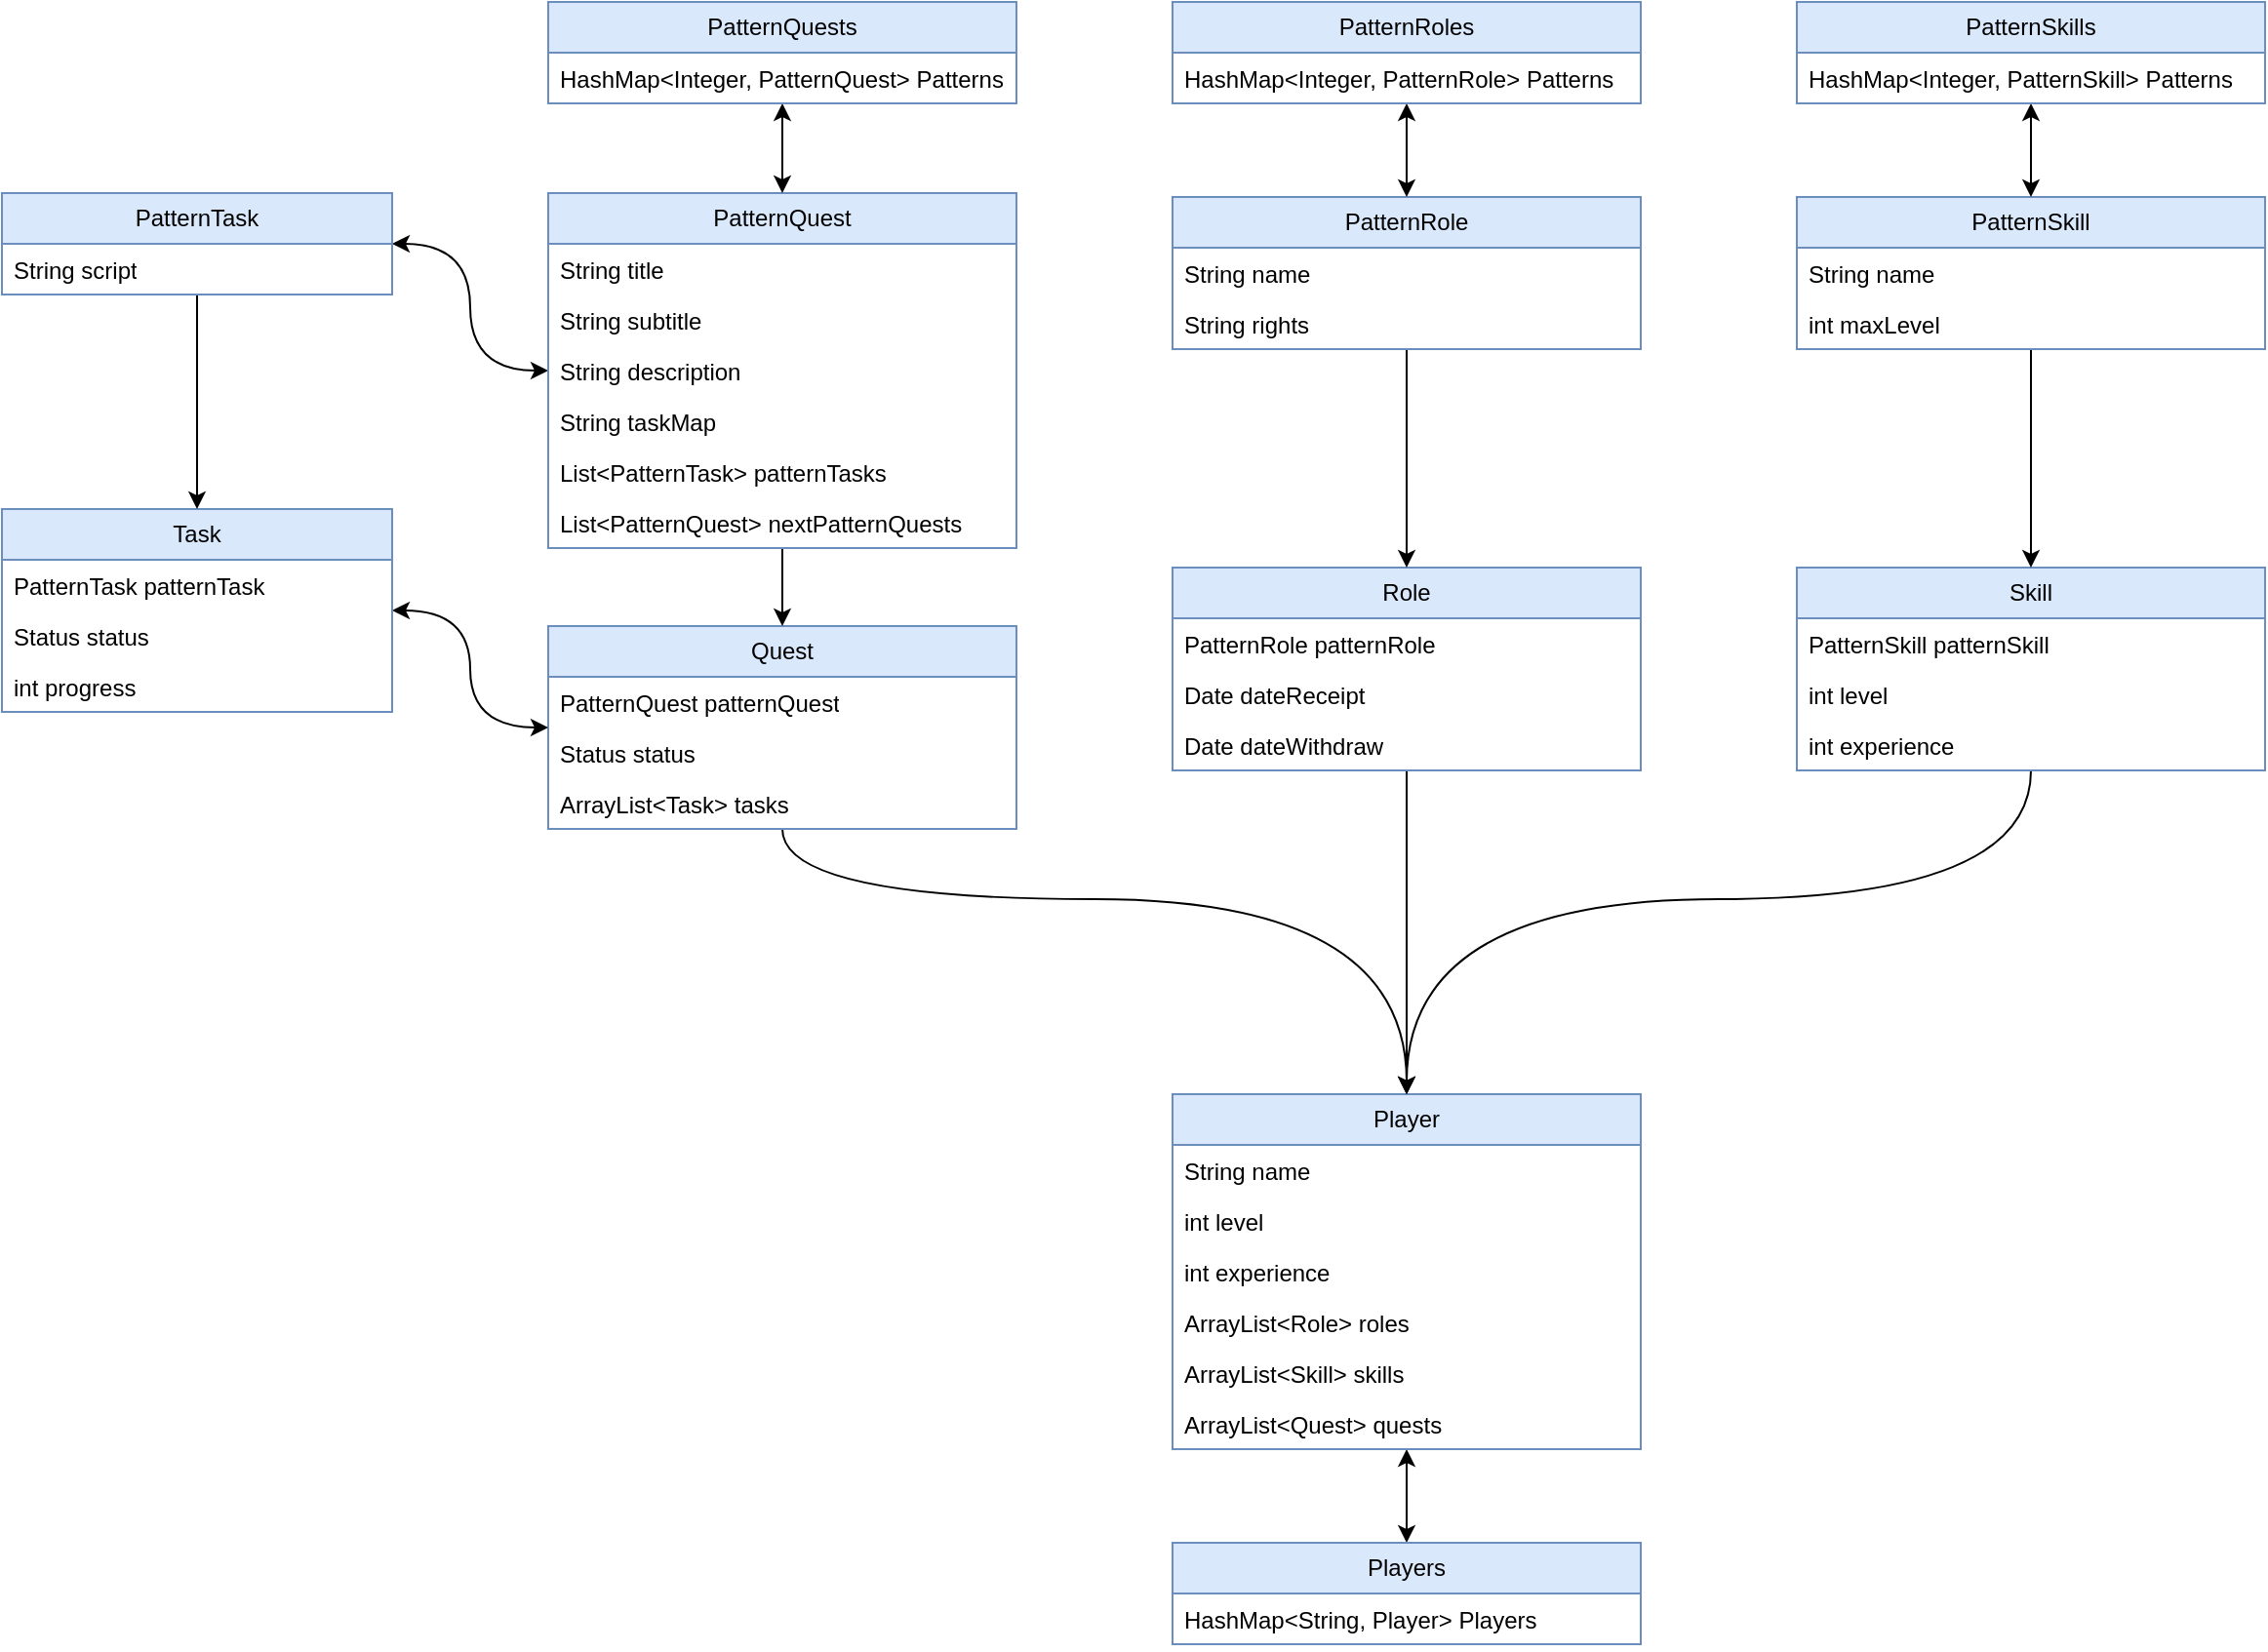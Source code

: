 <mxfile version="21.6.6" type="github">
  <diagram name="Страница 1" id="YZYNWrQDrumttScUdalN">
    <mxGraphModel dx="1336" dy="767" grid="1" gridSize="10" guides="1" tooltips="1" connect="1" arrows="1" fold="1" page="1" pageScale="1" pageWidth="1600" pageHeight="1600" math="0" shadow="0">
      <root>
        <mxCell id="0" />
        <mxCell id="1" parent="0" />
        <mxCell id="3Yvs-hp5Ylo1N9eGjule-28" style="edgeStyle=orthogonalEdgeStyle;rounded=0;orthogonalLoop=1;jettySize=auto;html=1;startArrow=classic;startFill=1;" edge="1" parent="1" source="d2rY5AYeO_bZi_sFtGb2-5" target="3Yvs-hp5Ylo1N9eGjule-25">
          <mxGeometry relative="1" as="geometry" />
        </mxCell>
        <mxCell id="d2rY5AYeO_bZi_sFtGb2-5" value="Player" style="swimlane;fontStyle=0;childLayout=stackLayout;horizontal=1;startSize=26;horizontalStack=0;resizeParent=1;resizeParentMax=0;resizeLast=0;collapsible=1;marginBottom=0;whiteSpace=wrap;html=1;fillColor=#dae8fc;strokeColor=#6c8ebf;" parent="1" vertex="1">
          <mxGeometry x="640" y="840" width="240" height="182" as="geometry" />
        </mxCell>
        <mxCell id="d2rY5AYeO_bZi_sFtGb2-6" value="String name" style="text;strokeColor=none;fillColor=none;align=left;verticalAlign=top;spacingLeft=4;spacingRight=4;overflow=hidden;rotatable=0;points=[[0,0.5],[1,0.5]];portConstraint=eastwest;whiteSpace=wrap;html=1;" parent="d2rY5AYeO_bZi_sFtGb2-5" vertex="1">
          <mxGeometry y="26" width="240" height="26" as="geometry" />
        </mxCell>
        <mxCell id="d2rY5AYeO_bZi_sFtGb2-11" value="int level" style="text;strokeColor=none;fillColor=none;align=left;verticalAlign=top;spacingLeft=4;spacingRight=4;overflow=hidden;rotatable=0;points=[[0,0.5],[1,0.5]];portConstraint=eastwest;whiteSpace=wrap;html=1;" parent="d2rY5AYeO_bZi_sFtGb2-5" vertex="1">
          <mxGeometry y="52" width="240" height="26" as="geometry" />
        </mxCell>
        <mxCell id="d2rY5AYeO_bZi_sFtGb2-9" value="int&amp;nbsp;experience" style="text;strokeColor=none;fillColor=none;align=left;verticalAlign=top;spacingLeft=4;spacingRight=4;overflow=hidden;rotatable=0;points=[[0,0.5],[1,0.5]];portConstraint=eastwest;whiteSpace=wrap;html=1;" parent="d2rY5AYeO_bZi_sFtGb2-5" vertex="1">
          <mxGeometry y="78" width="240" height="26" as="geometry" />
        </mxCell>
        <mxCell id="d2rY5AYeO_bZi_sFtGb2-7" value="ArrayList&amp;lt;Role&amp;gt; roles" style="text;strokeColor=none;fillColor=none;align=left;verticalAlign=top;spacingLeft=4;spacingRight=4;overflow=hidden;rotatable=0;points=[[0,0.5],[1,0.5]];portConstraint=eastwest;whiteSpace=wrap;html=1;" parent="d2rY5AYeO_bZi_sFtGb2-5" vertex="1">
          <mxGeometry y="104" width="240" height="26" as="geometry" />
        </mxCell>
        <mxCell id="d2rY5AYeO_bZi_sFtGb2-8" value="ArrayList&amp;lt;Skill&amp;gt; skills" style="text;strokeColor=none;fillColor=none;align=left;verticalAlign=top;spacingLeft=4;spacingRight=4;overflow=hidden;rotatable=0;points=[[0,0.5],[1,0.5]];portConstraint=eastwest;whiteSpace=wrap;html=1;" parent="d2rY5AYeO_bZi_sFtGb2-5" vertex="1">
          <mxGeometry y="130" width="240" height="26" as="geometry" />
        </mxCell>
        <mxCell id="d2rY5AYeO_bZi_sFtGb2-10" value="ArrayList&amp;lt;Quest&amp;gt; quests" style="text;strokeColor=none;fillColor=none;align=left;verticalAlign=top;spacingLeft=4;spacingRight=4;overflow=hidden;rotatable=0;points=[[0,0.5],[1,0.5]];portConstraint=eastwest;whiteSpace=wrap;html=1;" parent="d2rY5AYeO_bZi_sFtGb2-5" vertex="1">
          <mxGeometry y="156" width="240" height="26" as="geometry" />
        </mxCell>
        <mxCell id="3Yvs-hp5Ylo1N9eGjule-4" style="edgeStyle=orthogonalEdgeStyle;rounded=0;orthogonalLoop=1;jettySize=auto;html=1;" edge="1" parent="1" source="d2rY5AYeO_bZi_sFtGb2-14" target="d2rY5AYeO_bZi_sFtGb2-5">
          <mxGeometry relative="1" as="geometry" />
        </mxCell>
        <mxCell id="d2rY5AYeO_bZi_sFtGb2-14" value="Role" style="swimlane;fontStyle=0;childLayout=stackLayout;horizontal=1;startSize=26;horizontalStack=0;resizeParent=1;resizeParentMax=0;resizeLast=0;collapsible=1;marginBottom=0;whiteSpace=wrap;html=1;fillColor=#dae8fc;strokeColor=#6c8ebf;" parent="1" vertex="1">
          <mxGeometry x="640" y="570" width="240" height="104" as="geometry" />
        </mxCell>
        <mxCell id="d2rY5AYeO_bZi_sFtGb2-15" value="PatternRole patternRole" style="text;strokeColor=none;fillColor=none;align=left;verticalAlign=top;spacingLeft=4;spacingRight=4;overflow=hidden;rotatable=0;points=[[0,0.5],[1,0.5]];portConstraint=eastwest;whiteSpace=wrap;html=1;" parent="d2rY5AYeO_bZi_sFtGb2-14" vertex="1">
          <mxGeometry y="26" width="240" height="26" as="geometry" />
        </mxCell>
        <mxCell id="d2rY5AYeO_bZi_sFtGb2-16" value="Date&amp;nbsp;dateReceipt" style="text;strokeColor=none;fillColor=none;align=left;verticalAlign=top;spacingLeft=4;spacingRight=4;overflow=hidden;rotatable=0;points=[[0,0.5],[1,0.5]];portConstraint=eastwest;whiteSpace=wrap;html=1;" parent="d2rY5AYeO_bZi_sFtGb2-14" vertex="1">
          <mxGeometry y="52" width="240" height="26" as="geometry" />
        </mxCell>
        <mxCell id="d2rY5AYeO_bZi_sFtGb2-17" value="Date&amp;nbsp;dateWithdraw" style="text;strokeColor=none;fillColor=none;align=left;verticalAlign=top;spacingLeft=4;spacingRight=4;overflow=hidden;rotatable=0;points=[[0,0.5],[1,0.5]];portConstraint=eastwest;whiteSpace=wrap;html=1;" parent="d2rY5AYeO_bZi_sFtGb2-14" vertex="1">
          <mxGeometry y="78" width="240" height="26" as="geometry" />
        </mxCell>
        <mxCell id="3Yvs-hp5Ylo1N9eGjule-5" style="edgeStyle=orthogonalEdgeStyle;orthogonalLoop=1;jettySize=auto;html=1;curved=1;" edge="1" parent="1" source="d2rY5AYeO_bZi_sFtGb2-28" target="d2rY5AYeO_bZi_sFtGb2-5">
          <mxGeometry relative="1" as="geometry">
            <Array as="points">
              <mxPoint x="440" y="740" />
              <mxPoint x="760" y="740" />
            </Array>
          </mxGeometry>
        </mxCell>
        <mxCell id="d2rY5AYeO_bZi_sFtGb2-28" value="Quest" style="swimlane;fontStyle=0;childLayout=stackLayout;horizontal=1;startSize=26;horizontalStack=0;resizeParent=1;resizeParentMax=0;resizeLast=0;collapsible=1;marginBottom=0;whiteSpace=wrap;html=1;fillColor=#dae8fc;strokeColor=#6c8ebf;" parent="1" vertex="1">
          <mxGeometry x="320" y="600" width="240" height="104" as="geometry" />
        </mxCell>
        <mxCell id="d2rY5AYeO_bZi_sFtGb2-35" value="PatternQuest patternQuest" style="text;strokeColor=none;fillColor=none;align=left;verticalAlign=top;spacingLeft=4;spacingRight=4;overflow=hidden;rotatable=0;points=[[0,0.5],[1,0.5]];portConstraint=eastwest;whiteSpace=wrap;html=1;" parent="d2rY5AYeO_bZi_sFtGb2-28" vertex="1">
          <mxGeometry y="26" width="240" height="26" as="geometry" />
        </mxCell>
        <mxCell id="d2rY5AYeO_bZi_sFtGb2-32" value="Status status" style="text;strokeColor=none;fillColor=none;align=left;verticalAlign=top;spacingLeft=4;spacingRight=4;overflow=hidden;rotatable=0;points=[[0,0.5],[1,0.5]];portConstraint=eastwest;whiteSpace=wrap;html=1;" parent="d2rY5AYeO_bZi_sFtGb2-28" vertex="1">
          <mxGeometry y="52" width="240" height="26" as="geometry" />
        </mxCell>
        <mxCell id="d2rY5AYeO_bZi_sFtGb2-29" value="ArrayList&amp;lt;Task&amp;gt; tasks" style="text;strokeColor=none;fillColor=none;align=left;verticalAlign=top;spacingLeft=4;spacingRight=4;overflow=hidden;rotatable=0;points=[[0,0.5],[1,0.5]];portConstraint=eastwest;whiteSpace=wrap;html=1;" parent="d2rY5AYeO_bZi_sFtGb2-28" vertex="1">
          <mxGeometry y="78" width="240" height="26" as="geometry" />
        </mxCell>
        <mxCell id="d2rY5AYeO_bZi_sFtGb2-129" style="edgeStyle=orthogonalEdgeStyle;orthogonalLoop=1;jettySize=auto;html=1;curved=1;startArrow=classic;startFill=1;" parent="1" source="d2rY5AYeO_bZi_sFtGb2-36" target="d2rY5AYeO_bZi_sFtGb2-28" edge="1">
          <mxGeometry relative="1" as="geometry" />
        </mxCell>
        <mxCell id="d2rY5AYeO_bZi_sFtGb2-36" value="Task" style="swimlane;fontStyle=0;childLayout=stackLayout;horizontal=1;startSize=26;horizontalStack=0;resizeParent=1;resizeParentMax=0;resizeLast=0;collapsible=1;marginBottom=0;whiteSpace=wrap;html=1;fillColor=#dae8fc;strokeColor=#6c8ebf;" parent="1" vertex="1">
          <mxGeometry x="40" y="540" width="200" height="104" as="geometry" />
        </mxCell>
        <mxCell id="d2rY5AYeO_bZi_sFtGb2-130" value="PatternTask patternTask" style="text;strokeColor=none;fillColor=none;align=left;verticalAlign=top;spacingLeft=4;spacingRight=4;overflow=hidden;rotatable=0;points=[[0,0.5],[1,0.5]];portConstraint=eastwest;whiteSpace=wrap;html=1;" parent="d2rY5AYeO_bZi_sFtGb2-36" vertex="1">
          <mxGeometry y="26" width="200" height="26" as="geometry" />
        </mxCell>
        <mxCell id="d2rY5AYeO_bZi_sFtGb2-41" value="Status status" style="text;strokeColor=none;fillColor=none;align=left;verticalAlign=top;spacingLeft=4;spacingRight=4;overflow=hidden;rotatable=0;points=[[0,0.5],[1,0.5]];portConstraint=eastwest;whiteSpace=wrap;html=1;" parent="d2rY5AYeO_bZi_sFtGb2-36" vertex="1">
          <mxGeometry y="52" width="200" height="26" as="geometry" />
        </mxCell>
        <mxCell id="d2rY5AYeO_bZi_sFtGb2-37" value="int progress" style="text;strokeColor=none;fillColor=none;align=left;verticalAlign=top;spacingLeft=4;spacingRight=4;overflow=hidden;rotatable=0;points=[[0,0.5],[1,0.5]];portConstraint=eastwest;whiteSpace=wrap;html=1;" parent="d2rY5AYeO_bZi_sFtGb2-36" vertex="1">
          <mxGeometry y="78" width="200" height="26" as="geometry" />
        </mxCell>
        <mxCell id="3Yvs-hp5Ylo1N9eGjule-3" style="edgeStyle=orthogonalEdgeStyle;orthogonalLoop=1;jettySize=auto;html=1;curved=1;" edge="1" parent="1" source="d2rY5AYeO_bZi_sFtGb2-56" target="d2rY5AYeO_bZi_sFtGb2-5">
          <mxGeometry relative="1" as="geometry">
            <Array as="points">
              <mxPoint x="1080" y="740" />
              <mxPoint x="760" y="740" />
            </Array>
          </mxGeometry>
        </mxCell>
        <mxCell id="d2rY5AYeO_bZi_sFtGb2-56" value="Skill" style="swimlane;fontStyle=0;childLayout=stackLayout;horizontal=1;startSize=26;horizontalStack=0;resizeParent=1;resizeParentMax=0;resizeLast=0;collapsible=1;marginBottom=0;whiteSpace=wrap;html=1;fillColor=#dae8fc;strokeColor=#6c8ebf;" parent="1" vertex="1">
          <mxGeometry x="960" y="570" width="240" height="104" as="geometry">
            <mxRectangle x="520" y="40" width="60" height="30" as="alternateBounds" />
          </mxGeometry>
        </mxCell>
        <mxCell id="d2rY5AYeO_bZi_sFtGb2-57" value="PatternSkill patternSkill" style="text;strokeColor=none;fillColor=none;align=left;verticalAlign=top;spacingLeft=4;spacingRight=4;overflow=hidden;rotatable=0;points=[[0,0.5],[1,0.5]];portConstraint=eastwest;whiteSpace=wrap;html=1;" parent="d2rY5AYeO_bZi_sFtGb2-56" vertex="1">
          <mxGeometry y="26" width="240" height="26" as="geometry" />
        </mxCell>
        <mxCell id="d2rY5AYeO_bZi_sFtGb2-58" value="int level" style="text;strokeColor=none;fillColor=none;align=left;verticalAlign=top;spacingLeft=4;spacingRight=4;overflow=hidden;rotatable=0;points=[[0,0.5],[1,0.5]];portConstraint=eastwest;whiteSpace=wrap;html=1;" parent="d2rY5AYeO_bZi_sFtGb2-56" vertex="1">
          <mxGeometry y="52" width="240" height="26" as="geometry" />
        </mxCell>
        <mxCell id="d2rY5AYeO_bZi_sFtGb2-59" value="int&amp;nbsp;experience" style="text;strokeColor=none;fillColor=none;align=left;verticalAlign=top;spacingLeft=4;spacingRight=4;overflow=hidden;rotatable=0;points=[[0,0.5],[1,0.5]];portConstraint=eastwest;whiteSpace=wrap;html=1;" parent="d2rY5AYeO_bZi_sFtGb2-56" vertex="1">
          <mxGeometry y="78" width="240" height="26" as="geometry" />
        </mxCell>
        <mxCell id="d2rY5AYeO_bZi_sFtGb2-96" style="edgeStyle=orthogonalEdgeStyle;rounded=0;orthogonalLoop=1;jettySize=auto;html=1;" parent="1" source="d2rY5AYeO_bZi_sFtGb2-80" target="d2rY5AYeO_bZi_sFtGb2-36" edge="1">
          <mxGeometry relative="1" as="geometry" />
        </mxCell>
        <mxCell id="3Yvs-hp5Ylo1N9eGjule-2" style="edgeStyle=orthogonalEdgeStyle;orthogonalLoop=1;jettySize=auto;html=1;curved=1;startArrow=classic;startFill=1;" edge="1" parent="1" source="d2rY5AYeO_bZi_sFtGb2-80" target="d2rY5AYeO_bZi_sFtGb2-97">
          <mxGeometry relative="1" as="geometry" />
        </mxCell>
        <mxCell id="d2rY5AYeO_bZi_sFtGb2-80" value="PatternTask" style="swimlane;fontStyle=0;childLayout=stackLayout;horizontal=1;startSize=26;horizontalStack=0;resizeParent=1;resizeParentMax=0;resizeLast=0;collapsible=1;marginBottom=0;whiteSpace=wrap;html=1;fillColor=#dae8fc;strokeColor=#6c8ebf;" parent="1" vertex="1">
          <mxGeometry x="40" y="378" width="200" height="52" as="geometry" />
        </mxCell>
        <mxCell id="d2rY5AYeO_bZi_sFtGb2-81" value="String script" style="text;strokeColor=none;fillColor=none;align=left;verticalAlign=top;spacingLeft=4;spacingRight=4;overflow=hidden;rotatable=0;points=[[0,0.5],[1,0.5]];portConstraint=eastwest;whiteSpace=wrap;html=1;" parent="d2rY5AYeO_bZi_sFtGb2-80" vertex="1">
          <mxGeometry y="26" width="200" height="26" as="geometry" />
        </mxCell>
        <mxCell id="d2rY5AYeO_bZi_sFtGb2-104" style="edgeStyle=orthogonalEdgeStyle;rounded=0;orthogonalLoop=1;jettySize=auto;html=1;" parent="1" source="d2rY5AYeO_bZi_sFtGb2-90" target="d2rY5AYeO_bZi_sFtGb2-14" edge="1">
          <mxGeometry relative="1" as="geometry" />
        </mxCell>
        <mxCell id="d2rY5AYeO_bZi_sFtGb2-90" value="PatternRole" style="swimlane;fontStyle=0;childLayout=stackLayout;horizontal=1;startSize=26;horizontalStack=0;resizeParent=1;resizeParentMax=0;resizeLast=0;collapsible=1;marginBottom=0;whiteSpace=wrap;html=1;fillColor=#dae8fc;strokeColor=#6c8ebf;" parent="1" vertex="1">
          <mxGeometry x="640" y="380" width="240" height="78" as="geometry" />
        </mxCell>
        <mxCell id="d2rY5AYeO_bZi_sFtGb2-91" value="String name" style="text;strokeColor=none;fillColor=none;align=left;verticalAlign=top;spacingLeft=4;spacingRight=4;overflow=hidden;rotatable=0;points=[[0,0.5],[1,0.5]];portConstraint=eastwest;whiteSpace=wrap;html=1;" parent="d2rY5AYeO_bZi_sFtGb2-90" vertex="1">
          <mxGeometry y="26" width="240" height="26" as="geometry" />
        </mxCell>
        <mxCell id="d2rY5AYeO_bZi_sFtGb2-94" value="String rights" style="text;strokeColor=none;fillColor=none;align=left;verticalAlign=top;spacingLeft=4;spacingRight=4;overflow=hidden;rotatable=0;points=[[0,0.5],[1,0.5]];portConstraint=eastwest;whiteSpace=wrap;html=1;" parent="d2rY5AYeO_bZi_sFtGb2-90" vertex="1">
          <mxGeometry y="52" width="240" height="26" as="geometry" />
        </mxCell>
        <mxCell id="d2rY5AYeO_bZi_sFtGb2-102" style="edgeStyle=orthogonalEdgeStyle;rounded=0;orthogonalLoop=1;jettySize=auto;html=1;" parent="1" source="d2rY5AYeO_bZi_sFtGb2-97" target="d2rY5AYeO_bZi_sFtGb2-28" edge="1">
          <mxGeometry relative="1" as="geometry" />
        </mxCell>
        <mxCell id="d2rY5AYeO_bZi_sFtGb2-97" value="PatternQuest" style="swimlane;fontStyle=0;childLayout=stackLayout;horizontal=1;startSize=26;horizontalStack=0;resizeParent=1;resizeParentMax=0;resizeLast=0;collapsible=1;marginBottom=0;whiteSpace=wrap;html=1;fillColor=#dae8fc;strokeColor=#6c8ebf;" parent="1" vertex="1">
          <mxGeometry x="320" y="378" width="240" height="182" as="geometry" />
        </mxCell>
        <mxCell id="d2rY5AYeO_bZi_sFtGb2-98" value="String title" style="text;strokeColor=none;fillColor=none;align=left;verticalAlign=top;spacingLeft=4;spacingRight=4;overflow=hidden;rotatable=0;points=[[0,0.5],[1,0.5]];portConstraint=eastwest;whiteSpace=wrap;html=1;" parent="d2rY5AYeO_bZi_sFtGb2-97" vertex="1">
          <mxGeometry y="26" width="240" height="26" as="geometry" />
        </mxCell>
        <mxCell id="d2rY5AYeO_bZi_sFtGb2-99" value="String subtitle" style="text;strokeColor=none;fillColor=none;align=left;verticalAlign=top;spacingLeft=4;spacingRight=4;overflow=hidden;rotatable=0;points=[[0,0.5],[1,0.5]];portConstraint=eastwest;whiteSpace=wrap;html=1;" parent="d2rY5AYeO_bZi_sFtGb2-97" vertex="1">
          <mxGeometry y="52" width="240" height="26" as="geometry" />
        </mxCell>
        <mxCell id="d2rY5AYeO_bZi_sFtGb2-100" value="String&amp;nbsp;description" style="text;strokeColor=none;fillColor=none;align=left;verticalAlign=top;spacingLeft=4;spacingRight=4;overflow=hidden;rotatable=0;points=[[0,0.5],[1,0.5]];portConstraint=eastwest;whiteSpace=wrap;html=1;" parent="d2rY5AYeO_bZi_sFtGb2-97" vertex="1">
          <mxGeometry y="78" width="240" height="26" as="geometry" />
        </mxCell>
        <mxCell id="d2rY5AYeO_bZi_sFtGb2-101" value="String taskMap" style="text;strokeColor=none;fillColor=none;align=left;verticalAlign=top;spacingLeft=4;spacingRight=4;overflow=hidden;rotatable=0;points=[[0,0.5],[1,0.5]];portConstraint=eastwest;whiteSpace=wrap;html=1;" parent="d2rY5AYeO_bZi_sFtGb2-97" vertex="1">
          <mxGeometry y="104" width="240" height="26" as="geometry" />
        </mxCell>
        <mxCell id="d2rY5AYeO_bZi_sFtGb2-150" value="List&amp;lt;PatternTask&amp;gt; patternTasks" style="text;strokeColor=none;fillColor=none;align=left;verticalAlign=top;spacingLeft=4;spacingRight=4;overflow=hidden;rotatable=0;points=[[0,0.5],[1,0.5]];portConstraint=eastwest;whiteSpace=wrap;html=1;" parent="d2rY5AYeO_bZi_sFtGb2-97" vertex="1">
          <mxGeometry y="130" width="240" height="26" as="geometry" />
        </mxCell>
        <mxCell id="d2rY5AYeO_bZi_sFtGb2-151" value="List&amp;lt;PatternQuest&amp;gt; nextPatternQuests" style="text;strokeColor=none;fillColor=none;align=left;verticalAlign=top;spacingLeft=4;spacingRight=4;overflow=hidden;rotatable=0;points=[[0,0.5],[1,0.5]];portConstraint=eastwest;whiteSpace=wrap;html=1;" parent="d2rY5AYeO_bZi_sFtGb2-97" vertex="1">
          <mxGeometry y="156" width="240" height="26" as="geometry" />
        </mxCell>
        <mxCell id="d2rY5AYeO_bZi_sFtGb2-159" style="edgeStyle=orthogonalEdgeStyle;rounded=0;orthogonalLoop=1;jettySize=auto;html=1;" parent="1" source="d2rY5AYeO_bZi_sFtGb2-141" target="d2rY5AYeO_bZi_sFtGb2-56" edge="1">
          <mxGeometry relative="1" as="geometry" />
        </mxCell>
        <mxCell id="d2rY5AYeO_bZi_sFtGb2-141" value="PatternSkill" style="swimlane;fontStyle=0;childLayout=stackLayout;horizontal=1;startSize=26;horizontalStack=0;resizeParent=1;resizeParentMax=0;resizeLast=0;collapsible=1;marginBottom=0;whiteSpace=wrap;html=1;fillColor=#dae8fc;strokeColor=#6c8ebf;" parent="1" vertex="1">
          <mxGeometry x="960" y="380" width="240" height="78" as="geometry">
            <mxRectangle x="520" y="40" width="60" height="30" as="alternateBounds" />
          </mxGeometry>
        </mxCell>
        <mxCell id="d2rY5AYeO_bZi_sFtGb2-142" value="String name" style="text;strokeColor=none;fillColor=none;align=left;verticalAlign=top;spacingLeft=4;spacingRight=4;overflow=hidden;rotatable=0;points=[[0,0.5],[1,0.5]];portConstraint=eastwest;whiteSpace=wrap;html=1;" parent="d2rY5AYeO_bZi_sFtGb2-141" vertex="1">
          <mxGeometry y="26" width="240" height="26" as="geometry" />
        </mxCell>
        <mxCell id="d2rY5AYeO_bZi_sFtGb2-143" value="int maxLevel" style="text;strokeColor=none;fillColor=none;align=left;verticalAlign=top;spacingLeft=4;spacingRight=4;overflow=hidden;rotatable=0;points=[[0,0.5],[1,0.5]];portConstraint=eastwest;whiteSpace=wrap;html=1;" parent="d2rY5AYeO_bZi_sFtGb2-141" vertex="1">
          <mxGeometry y="52" width="240" height="26" as="geometry" />
        </mxCell>
        <mxCell id="3Yvs-hp5Ylo1N9eGjule-16" style="edgeStyle=orthogonalEdgeStyle;rounded=0;orthogonalLoop=1;jettySize=auto;html=1;startArrow=classic;startFill=1;" edge="1" parent="1" source="3Yvs-hp5Ylo1N9eGjule-14" target="d2rY5AYeO_bZi_sFtGb2-97">
          <mxGeometry relative="1" as="geometry" />
        </mxCell>
        <mxCell id="3Yvs-hp5Ylo1N9eGjule-14" value="PatternQuests" style="swimlane;fontStyle=0;childLayout=stackLayout;horizontal=1;startSize=26;horizontalStack=0;resizeParent=1;resizeParentMax=0;resizeLast=0;collapsible=1;marginBottom=0;whiteSpace=wrap;html=1;fillColor=#dae8fc;strokeColor=#6c8ebf;" vertex="1" parent="1">
          <mxGeometry x="320" y="280" width="240" height="52" as="geometry" />
        </mxCell>
        <mxCell id="3Yvs-hp5Ylo1N9eGjule-15" value="HashMap&amp;lt;Integer, PatternQuest&amp;gt; Patterns" style="text;strokeColor=none;fillColor=none;align=left;verticalAlign=top;spacingLeft=4;spacingRight=4;overflow=hidden;rotatable=0;points=[[0,0.5],[1,0.5]];portConstraint=eastwest;whiteSpace=wrap;html=1;" vertex="1" parent="3Yvs-hp5Ylo1N9eGjule-14">
          <mxGeometry y="26" width="240" height="26" as="geometry" />
        </mxCell>
        <mxCell id="3Yvs-hp5Ylo1N9eGjule-23" style="edgeStyle=orthogonalEdgeStyle;rounded=0;orthogonalLoop=1;jettySize=auto;html=1;startArrow=classic;startFill=1;" edge="1" parent="1" source="3Yvs-hp5Ylo1N9eGjule-19" target="d2rY5AYeO_bZi_sFtGb2-90">
          <mxGeometry relative="1" as="geometry" />
        </mxCell>
        <mxCell id="3Yvs-hp5Ylo1N9eGjule-19" value="PatternRoles" style="swimlane;fontStyle=0;childLayout=stackLayout;horizontal=1;startSize=26;horizontalStack=0;resizeParent=1;resizeParentMax=0;resizeLast=0;collapsible=1;marginBottom=0;whiteSpace=wrap;html=1;fillColor=#dae8fc;strokeColor=#6c8ebf;" vertex="1" parent="1">
          <mxGeometry x="640" y="280" width="240" height="52" as="geometry" />
        </mxCell>
        <mxCell id="3Yvs-hp5Ylo1N9eGjule-20" value="HashMap&amp;lt;Integer, PatternRole&amp;gt; Patterns" style="text;strokeColor=none;fillColor=none;align=left;verticalAlign=top;spacingLeft=4;spacingRight=4;overflow=hidden;rotatable=0;points=[[0,0.5],[1,0.5]];portConstraint=eastwest;whiteSpace=wrap;html=1;" vertex="1" parent="3Yvs-hp5Ylo1N9eGjule-19">
          <mxGeometry y="26" width="240" height="26" as="geometry" />
        </mxCell>
        <mxCell id="3Yvs-hp5Ylo1N9eGjule-24" style="edgeStyle=orthogonalEdgeStyle;rounded=0;orthogonalLoop=1;jettySize=auto;html=1;startArrow=classic;startFill=1;" edge="1" parent="1" source="3Yvs-hp5Ylo1N9eGjule-21" target="d2rY5AYeO_bZi_sFtGb2-141">
          <mxGeometry relative="1" as="geometry" />
        </mxCell>
        <mxCell id="3Yvs-hp5Ylo1N9eGjule-21" value="PatternSkills" style="swimlane;fontStyle=0;childLayout=stackLayout;horizontal=1;startSize=26;horizontalStack=0;resizeParent=1;resizeParentMax=0;resizeLast=0;collapsible=1;marginBottom=0;whiteSpace=wrap;html=1;fillColor=#dae8fc;strokeColor=#6c8ebf;" vertex="1" parent="1">
          <mxGeometry x="960" y="280" width="240" height="52" as="geometry" />
        </mxCell>
        <mxCell id="3Yvs-hp5Ylo1N9eGjule-22" value="HashMap&amp;lt;Integer, PatternSkill&amp;gt; Patterns" style="text;strokeColor=none;fillColor=none;align=left;verticalAlign=top;spacingLeft=4;spacingRight=4;overflow=hidden;rotatable=0;points=[[0,0.5],[1,0.5]];portConstraint=eastwest;whiteSpace=wrap;html=1;" vertex="1" parent="3Yvs-hp5Ylo1N9eGjule-21">
          <mxGeometry y="26" width="240" height="26" as="geometry" />
        </mxCell>
        <mxCell id="3Yvs-hp5Ylo1N9eGjule-25" value="Players" style="swimlane;fontStyle=0;childLayout=stackLayout;horizontal=1;startSize=26;horizontalStack=0;resizeParent=1;resizeParentMax=0;resizeLast=0;collapsible=1;marginBottom=0;whiteSpace=wrap;html=1;fillColor=#dae8fc;strokeColor=#6c8ebf;" vertex="1" parent="1">
          <mxGeometry x="640" y="1070" width="240" height="52" as="geometry" />
        </mxCell>
        <mxCell id="3Yvs-hp5Ylo1N9eGjule-26" value="HashMap&amp;lt;String, Player&amp;gt; Players" style="text;strokeColor=none;fillColor=none;align=left;verticalAlign=top;spacingLeft=4;spacingRight=4;overflow=hidden;rotatable=0;points=[[0,0.5],[1,0.5]];portConstraint=eastwest;whiteSpace=wrap;html=1;" vertex="1" parent="3Yvs-hp5Ylo1N9eGjule-25">
          <mxGeometry y="26" width="240" height="26" as="geometry" />
        </mxCell>
      </root>
    </mxGraphModel>
  </diagram>
</mxfile>
